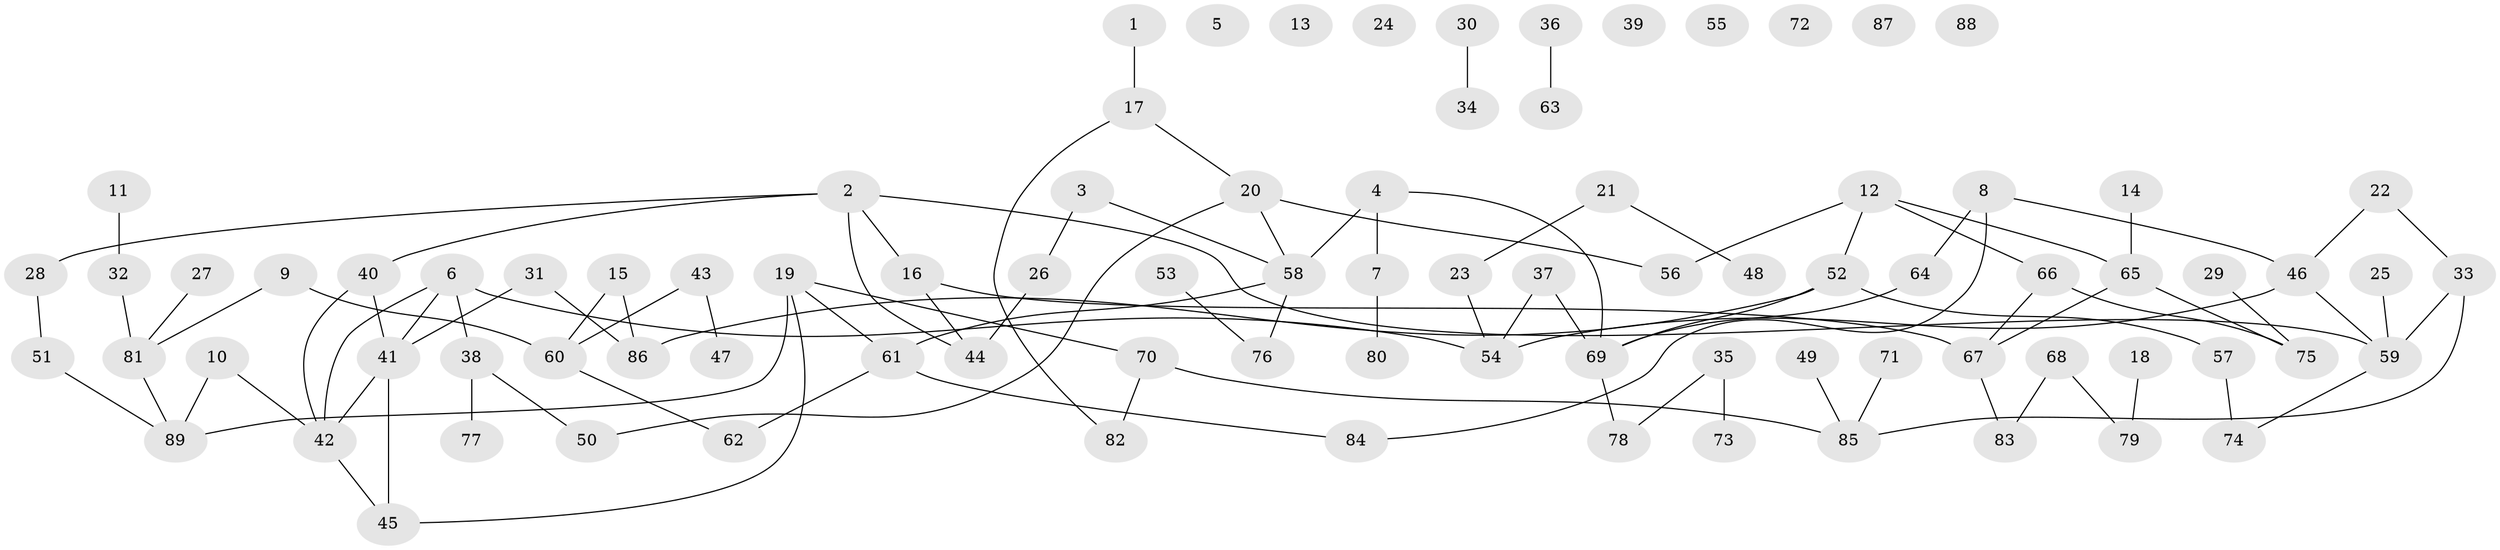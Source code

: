 // Generated by graph-tools (version 1.1) at 2025/25/03/09/25 03:25:20]
// undirected, 89 vertices, 101 edges
graph export_dot {
graph [start="1"]
  node [color=gray90,style=filled];
  1;
  2;
  3;
  4;
  5;
  6;
  7;
  8;
  9;
  10;
  11;
  12;
  13;
  14;
  15;
  16;
  17;
  18;
  19;
  20;
  21;
  22;
  23;
  24;
  25;
  26;
  27;
  28;
  29;
  30;
  31;
  32;
  33;
  34;
  35;
  36;
  37;
  38;
  39;
  40;
  41;
  42;
  43;
  44;
  45;
  46;
  47;
  48;
  49;
  50;
  51;
  52;
  53;
  54;
  55;
  56;
  57;
  58;
  59;
  60;
  61;
  62;
  63;
  64;
  65;
  66;
  67;
  68;
  69;
  70;
  71;
  72;
  73;
  74;
  75;
  76;
  77;
  78;
  79;
  80;
  81;
  82;
  83;
  84;
  85;
  86;
  87;
  88;
  89;
  1 -- 17;
  2 -- 16;
  2 -- 28;
  2 -- 40;
  2 -- 44;
  2 -- 59;
  3 -- 26;
  3 -- 58;
  4 -- 7;
  4 -- 58;
  4 -- 69;
  6 -- 38;
  6 -- 41;
  6 -- 42;
  6 -- 54;
  7 -- 80;
  8 -- 46;
  8 -- 64;
  8 -- 84;
  9 -- 60;
  9 -- 81;
  10 -- 42;
  10 -- 89;
  11 -- 32;
  12 -- 52;
  12 -- 56;
  12 -- 65;
  12 -- 66;
  14 -- 65;
  15 -- 60;
  15 -- 86;
  16 -- 44;
  16 -- 67;
  17 -- 20;
  17 -- 82;
  18 -- 79;
  19 -- 45;
  19 -- 61;
  19 -- 70;
  19 -- 89;
  20 -- 50;
  20 -- 56;
  20 -- 58;
  21 -- 23;
  21 -- 48;
  22 -- 33;
  22 -- 46;
  23 -- 54;
  25 -- 59;
  26 -- 44;
  27 -- 81;
  28 -- 51;
  29 -- 75;
  30 -- 34;
  31 -- 41;
  31 -- 86;
  32 -- 81;
  33 -- 59;
  33 -- 85;
  35 -- 73;
  35 -- 78;
  36 -- 63;
  37 -- 54;
  37 -- 69;
  38 -- 50;
  38 -- 77;
  40 -- 41;
  40 -- 42;
  41 -- 42;
  41 -- 45;
  42 -- 45;
  43 -- 47;
  43 -- 60;
  46 -- 54;
  46 -- 59;
  49 -- 85;
  51 -- 89;
  52 -- 57;
  52 -- 69;
  52 -- 86;
  53 -- 76;
  57 -- 74;
  58 -- 61;
  58 -- 76;
  59 -- 74;
  60 -- 62;
  61 -- 62;
  61 -- 84;
  64 -- 69;
  65 -- 67;
  65 -- 75;
  66 -- 67;
  66 -- 75;
  67 -- 83;
  68 -- 79;
  68 -- 83;
  69 -- 78;
  70 -- 82;
  70 -- 85;
  71 -- 85;
  81 -- 89;
}
